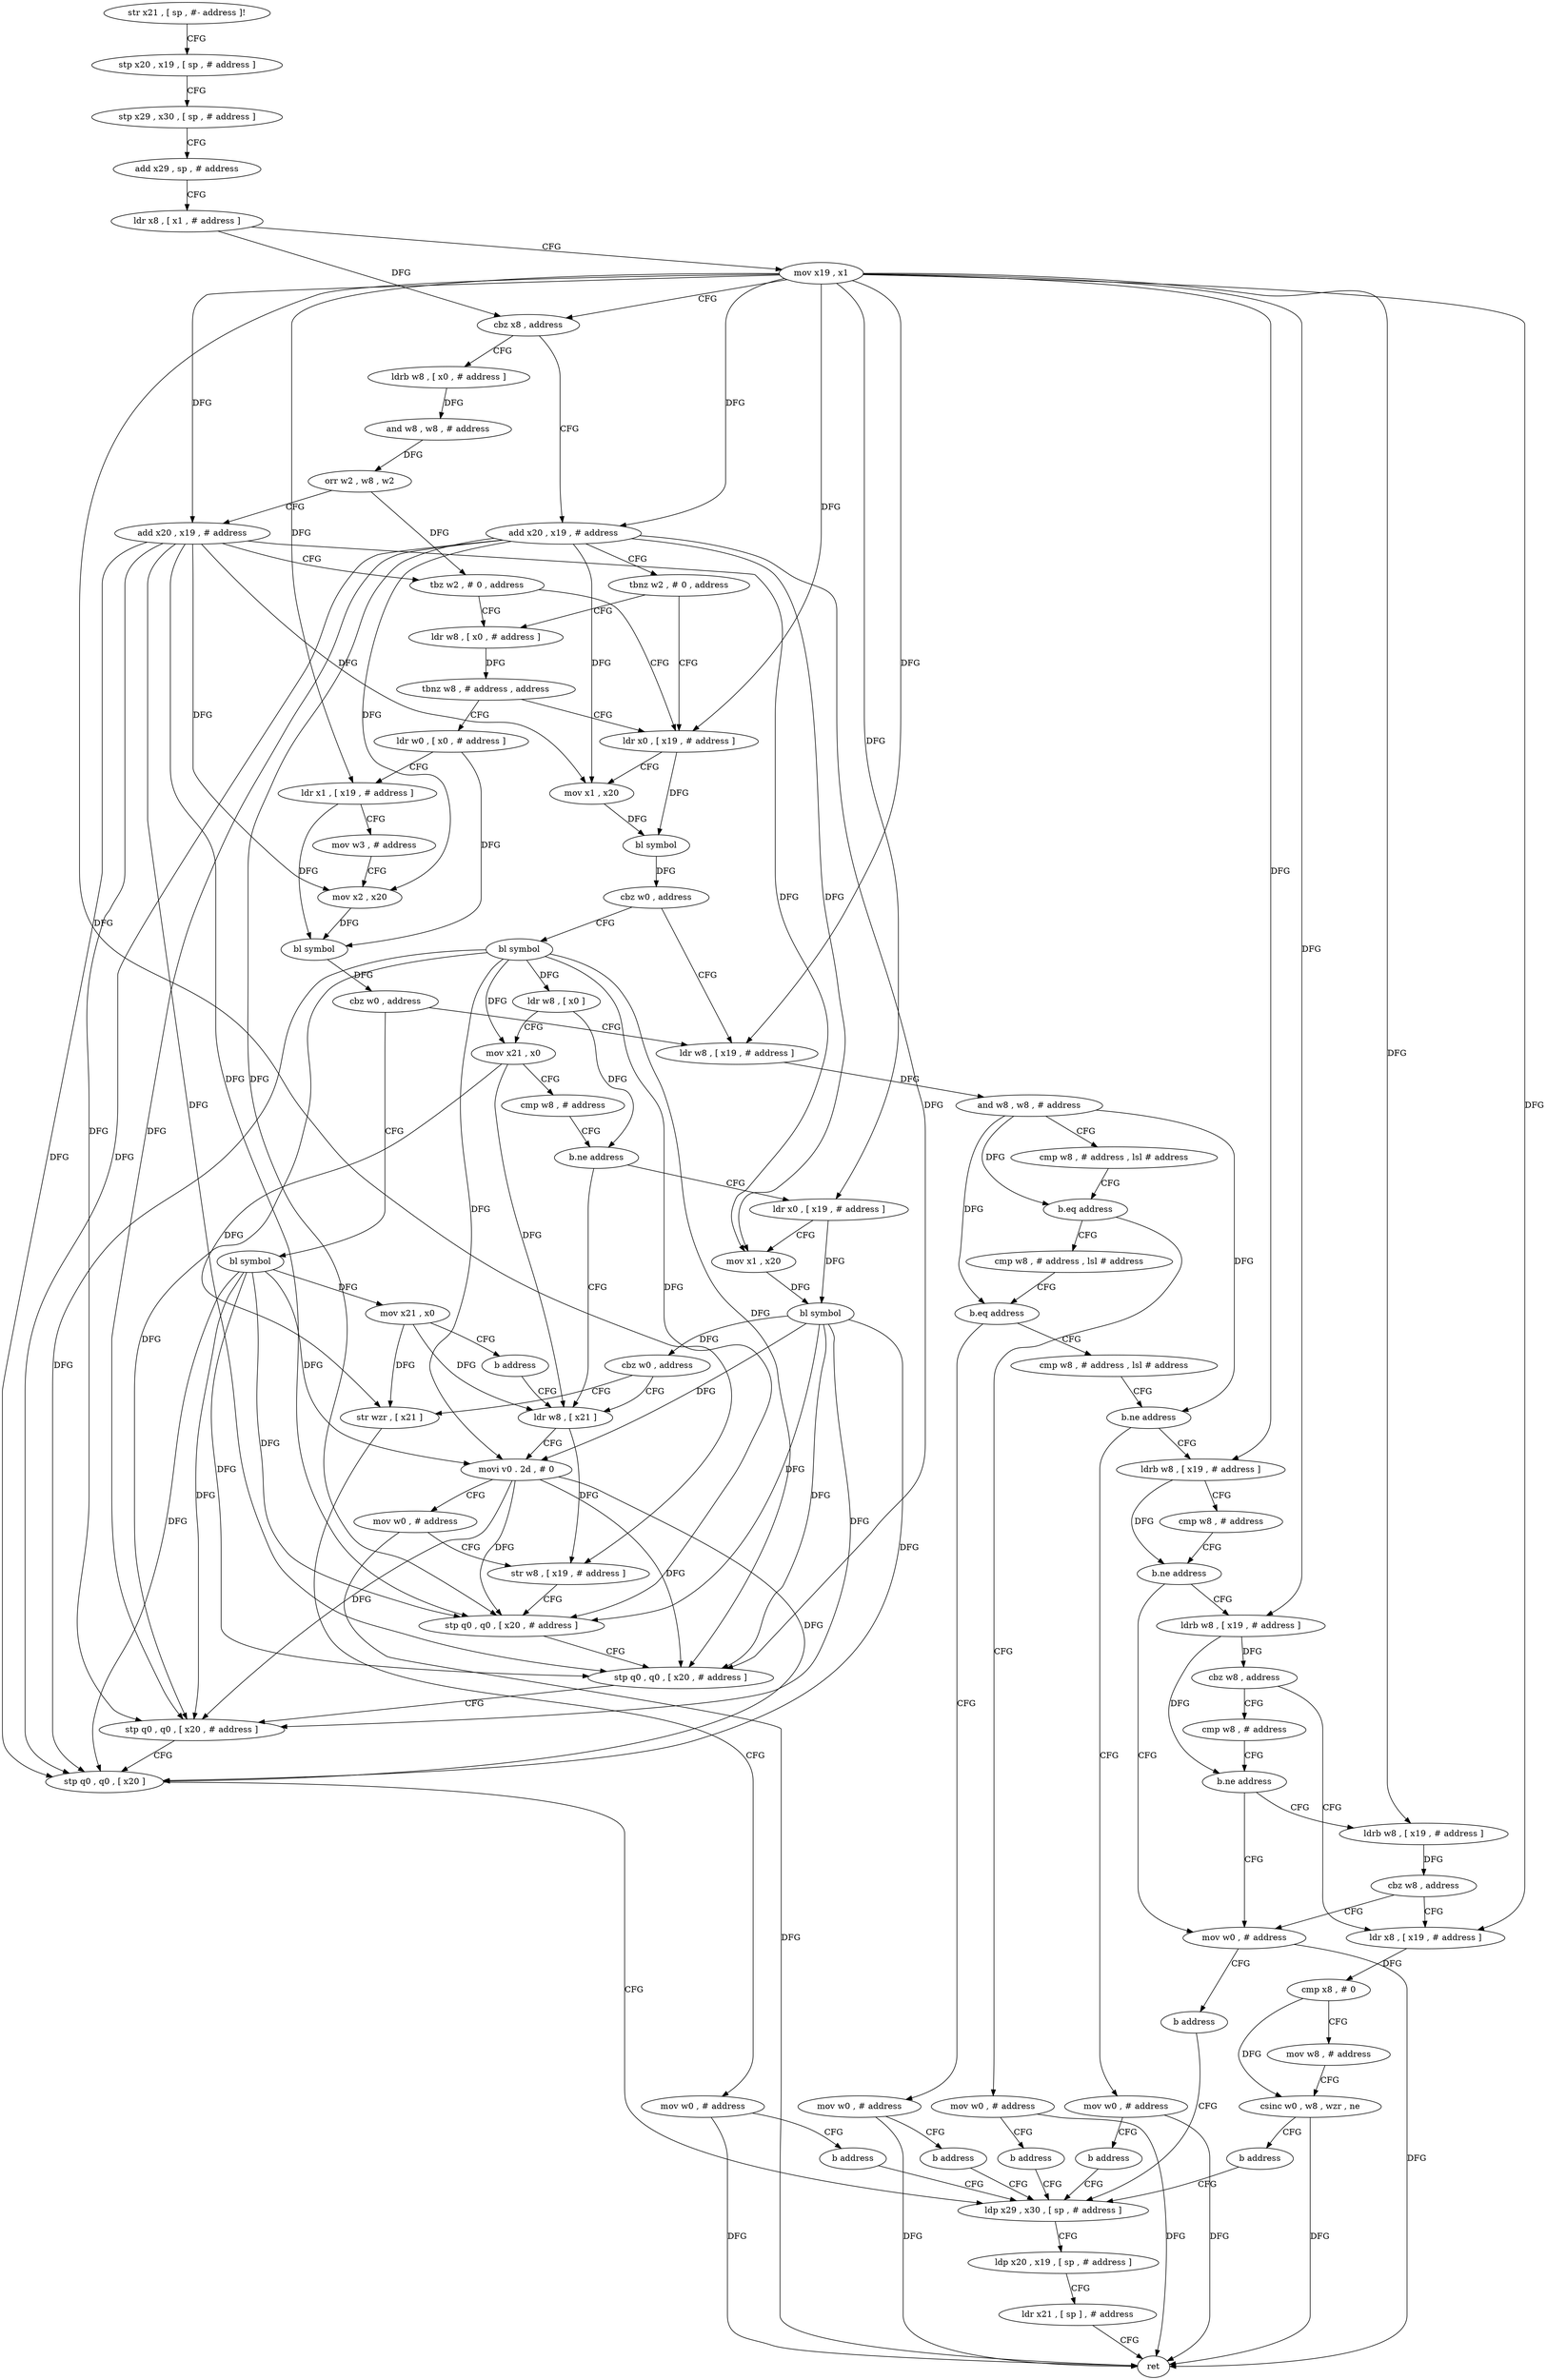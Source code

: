 digraph "func" {
"4270260" [label = "str x21 , [ sp , #- address ]!" ]
"4270264" [label = "stp x20 , x19 , [ sp , # address ]" ]
"4270268" [label = "stp x29 , x30 , [ sp , # address ]" ]
"4270272" [label = "add x29 , sp , # address" ]
"4270276" [label = "ldr x8 , [ x1 , # address ]" ]
"4270280" [label = "mov x19 , x1" ]
"4270284" [label = "cbz x8 , address" ]
"4270340" [label = "ldrb w8 , [ x0 , # address ]" ]
"4270288" [label = "add x20 , x19 , # address" ]
"4270344" [label = "and w8 , w8 , # address" ]
"4270348" [label = "orr w2 , w8 , w2" ]
"4270352" [label = "add x20 , x19 , # address" ]
"4270356" [label = "tbz w2 , # 0 , address" ]
"4270296" [label = "ldr w8 , [ x0 , # address ]" ]
"4270360" [label = "ldr x0 , [ x19 , # address ]" ]
"4270292" [label = "tbnz w2 , # 0 , address" ]
"4270300" [label = "tbnz w8 , # address , address" ]
"4270304" [label = "ldr w0 , [ x0 , # address ]" ]
"4270364" [label = "mov x1 , x20" ]
"4270368" [label = "bl symbol" ]
"4270372" [label = "cbz w0 , address" ]
"4270460" [label = "ldr w8 , [ x19 , # address ]" ]
"4270376" [label = "bl symbol" ]
"4270308" [label = "ldr x1 , [ x19 , # address ]" ]
"4270312" [label = "mov w3 , # address" ]
"4270316" [label = "mov x2 , x20" ]
"4270320" [label = "bl symbol" ]
"4270324" [label = "cbz w0 , address" ]
"4270328" [label = "bl symbol" ]
"4270464" [label = "and w8 , w8 , # address" ]
"4270468" [label = "cmp w8 , # address , lsl # address" ]
"4270472" [label = "b.eq address" ]
"4270536" [label = "mov w0 , # address" ]
"4270476" [label = "cmp w8 , # address , lsl # address" ]
"4270380" [label = "ldr w8 , [ x0 ]" ]
"4270384" [label = "mov x21 , x0" ]
"4270388" [label = "cmp w8 , # address" ]
"4270392" [label = "b.ne address" ]
"4270412" [label = "ldr w8 , [ x21 ]" ]
"4270396" [label = "ldr x0 , [ x19 , # address ]" ]
"4270332" [label = "mov x21 , x0" ]
"4270336" [label = "b address" ]
"4270540" [label = "b address" ]
"4270444" [label = "ldp x29 , x30 , [ sp , # address ]" ]
"4270480" [label = "b.eq address" ]
"4270544" [label = "mov w0 , # address" ]
"4270484" [label = "cmp w8 , # address , lsl # address" ]
"4270416" [label = "movi v0 . 2d , # 0" ]
"4270420" [label = "mov w0 , # address" ]
"4270424" [label = "str w8 , [ x19 , # address ]" ]
"4270428" [label = "stp q0 , q0 , [ x20 , # address ]" ]
"4270432" [label = "stp q0 , q0 , [ x20 , # address ]" ]
"4270436" [label = "stp q0 , q0 , [ x20 , # address ]" ]
"4270440" [label = "stp q0 , q0 , [ x20 ]" ]
"4270400" [label = "mov x1 , x20" ]
"4270404" [label = "bl symbol" ]
"4270408" [label = "cbz w0 , address" ]
"4270560" [label = "str wzr , [ x21 ]" ]
"4270448" [label = "ldp x20 , x19 , [ sp , # address ]" ]
"4270452" [label = "ldr x21 , [ sp ] , # address" ]
"4270456" [label = "ret" ]
"4270548" [label = "b address" ]
"4270488" [label = "b.ne address" ]
"4270552" [label = "mov w0 , # address" ]
"4270492" [label = "ldrb w8 , [ x19 , # address ]" ]
"4270564" [label = "mov w0 , # address" ]
"4270568" [label = "b address" ]
"4270556" [label = "b address" ]
"4270496" [label = "cmp w8 , # address" ]
"4270500" [label = "b.ne address" ]
"4270528" [label = "mov w0 , # address" ]
"4270504" [label = "ldrb w8 , [ x19 , # address ]" ]
"4270532" [label = "b address" ]
"4270508" [label = "cbz w8 , address" ]
"4270572" [label = "ldr x8 , [ x19 , # address ]" ]
"4270512" [label = "cmp w8 , # address" ]
"4270576" [label = "cmp x8 , # 0" ]
"4270580" [label = "mov w8 , # address" ]
"4270584" [label = "csinc w0 , w8 , wzr , ne" ]
"4270588" [label = "b address" ]
"4270516" [label = "b.ne address" ]
"4270520" [label = "ldrb w8 , [ x19 , # address ]" ]
"4270524" [label = "cbz w8 , address" ]
"4270260" -> "4270264" [ label = "CFG" ]
"4270264" -> "4270268" [ label = "CFG" ]
"4270268" -> "4270272" [ label = "CFG" ]
"4270272" -> "4270276" [ label = "CFG" ]
"4270276" -> "4270280" [ label = "CFG" ]
"4270276" -> "4270284" [ label = "DFG" ]
"4270280" -> "4270284" [ label = "CFG" ]
"4270280" -> "4270352" [ label = "DFG" ]
"4270280" -> "4270288" [ label = "DFG" ]
"4270280" -> "4270360" [ label = "DFG" ]
"4270280" -> "4270308" [ label = "DFG" ]
"4270280" -> "4270460" [ label = "DFG" ]
"4270280" -> "4270424" [ label = "DFG" ]
"4270280" -> "4270396" [ label = "DFG" ]
"4270280" -> "4270492" [ label = "DFG" ]
"4270280" -> "4270504" [ label = "DFG" ]
"4270280" -> "4270572" [ label = "DFG" ]
"4270280" -> "4270520" [ label = "DFG" ]
"4270284" -> "4270340" [ label = "CFG" ]
"4270284" -> "4270288" [ label = "CFG" ]
"4270340" -> "4270344" [ label = "DFG" ]
"4270288" -> "4270292" [ label = "CFG" ]
"4270288" -> "4270364" [ label = "DFG" ]
"4270288" -> "4270316" [ label = "DFG" ]
"4270288" -> "4270428" [ label = "DFG" ]
"4270288" -> "4270432" [ label = "DFG" ]
"4270288" -> "4270436" [ label = "DFG" ]
"4270288" -> "4270440" [ label = "DFG" ]
"4270288" -> "4270400" [ label = "DFG" ]
"4270344" -> "4270348" [ label = "DFG" ]
"4270348" -> "4270352" [ label = "CFG" ]
"4270348" -> "4270356" [ label = "DFG" ]
"4270352" -> "4270356" [ label = "CFG" ]
"4270352" -> "4270364" [ label = "DFG" ]
"4270352" -> "4270316" [ label = "DFG" ]
"4270352" -> "4270428" [ label = "DFG" ]
"4270352" -> "4270432" [ label = "DFG" ]
"4270352" -> "4270436" [ label = "DFG" ]
"4270352" -> "4270440" [ label = "DFG" ]
"4270352" -> "4270400" [ label = "DFG" ]
"4270356" -> "4270296" [ label = "CFG" ]
"4270356" -> "4270360" [ label = "CFG" ]
"4270296" -> "4270300" [ label = "DFG" ]
"4270360" -> "4270364" [ label = "CFG" ]
"4270360" -> "4270368" [ label = "DFG" ]
"4270292" -> "4270360" [ label = "CFG" ]
"4270292" -> "4270296" [ label = "CFG" ]
"4270300" -> "4270360" [ label = "CFG" ]
"4270300" -> "4270304" [ label = "CFG" ]
"4270304" -> "4270308" [ label = "CFG" ]
"4270304" -> "4270320" [ label = "DFG" ]
"4270364" -> "4270368" [ label = "DFG" ]
"4270368" -> "4270372" [ label = "DFG" ]
"4270372" -> "4270460" [ label = "CFG" ]
"4270372" -> "4270376" [ label = "CFG" ]
"4270460" -> "4270464" [ label = "DFG" ]
"4270376" -> "4270380" [ label = "DFG" ]
"4270376" -> "4270384" [ label = "DFG" ]
"4270376" -> "4270416" [ label = "DFG" ]
"4270376" -> "4270428" [ label = "DFG" ]
"4270376" -> "4270432" [ label = "DFG" ]
"4270376" -> "4270436" [ label = "DFG" ]
"4270376" -> "4270440" [ label = "DFG" ]
"4270308" -> "4270312" [ label = "CFG" ]
"4270308" -> "4270320" [ label = "DFG" ]
"4270312" -> "4270316" [ label = "CFG" ]
"4270316" -> "4270320" [ label = "DFG" ]
"4270320" -> "4270324" [ label = "DFG" ]
"4270324" -> "4270460" [ label = "CFG" ]
"4270324" -> "4270328" [ label = "CFG" ]
"4270328" -> "4270332" [ label = "DFG" ]
"4270328" -> "4270416" [ label = "DFG" ]
"4270328" -> "4270428" [ label = "DFG" ]
"4270328" -> "4270432" [ label = "DFG" ]
"4270328" -> "4270436" [ label = "DFG" ]
"4270328" -> "4270440" [ label = "DFG" ]
"4270464" -> "4270468" [ label = "CFG" ]
"4270464" -> "4270472" [ label = "DFG" ]
"4270464" -> "4270480" [ label = "DFG" ]
"4270464" -> "4270488" [ label = "DFG" ]
"4270468" -> "4270472" [ label = "CFG" ]
"4270472" -> "4270536" [ label = "CFG" ]
"4270472" -> "4270476" [ label = "CFG" ]
"4270536" -> "4270540" [ label = "CFG" ]
"4270536" -> "4270456" [ label = "DFG" ]
"4270476" -> "4270480" [ label = "CFG" ]
"4270380" -> "4270384" [ label = "CFG" ]
"4270380" -> "4270392" [ label = "DFG" ]
"4270384" -> "4270388" [ label = "CFG" ]
"4270384" -> "4270412" [ label = "DFG" ]
"4270384" -> "4270560" [ label = "DFG" ]
"4270388" -> "4270392" [ label = "CFG" ]
"4270392" -> "4270412" [ label = "CFG" ]
"4270392" -> "4270396" [ label = "CFG" ]
"4270412" -> "4270416" [ label = "CFG" ]
"4270412" -> "4270424" [ label = "DFG" ]
"4270396" -> "4270400" [ label = "CFG" ]
"4270396" -> "4270404" [ label = "DFG" ]
"4270332" -> "4270336" [ label = "CFG" ]
"4270332" -> "4270412" [ label = "DFG" ]
"4270332" -> "4270560" [ label = "DFG" ]
"4270336" -> "4270412" [ label = "CFG" ]
"4270540" -> "4270444" [ label = "CFG" ]
"4270444" -> "4270448" [ label = "CFG" ]
"4270480" -> "4270544" [ label = "CFG" ]
"4270480" -> "4270484" [ label = "CFG" ]
"4270544" -> "4270548" [ label = "CFG" ]
"4270544" -> "4270456" [ label = "DFG" ]
"4270484" -> "4270488" [ label = "CFG" ]
"4270416" -> "4270420" [ label = "CFG" ]
"4270416" -> "4270428" [ label = "DFG" ]
"4270416" -> "4270432" [ label = "DFG" ]
"4270416" -> "4270436" [ label = "DFG" ]
"4270416" -> "4270440" [ label = "DFG" ]
"4270420" -> "4270424" [ label = "CFG" ]
"4270420" -> "4270456" [ label = "DFG" ]
"4270424" -> "4270428" [ label = "CFG" ]
"4270428" -> "4270432" [ label = "CFG" ]
"4270432" -> "4270436" [ label = "CFG" ]
"4270436" -> "4270440" [ label = "CFG" ]
"4270440" -> "4270444" [ label = "CFG" ]
"4270400" -> "4270404" [ label = "DFG" ]
"4270404" -> "4270408" [ label = "DFG" ]
"4270404" -> "4270416" [ label = "DFG" ]
"4270404" -> "4270428" [ label = "DFG" ]
"4270404" -> "4270432" [ label = "DFG" ]
"4270404" -> "4270436" [ label = "DFG" ]
"4270404" -> "4270440" [ label = "DFG" ]
"4270408" -> "4270560" [ label = "CFG" ]
"4270408" -> "4270412" [ label = "CFG" ]
"4270560" -> "4270564" [ label = "CFG" ]
"4270448" -> "4270452" [ label = "CFG" ]
"4270452" -> "4270456" [ label = "CFG" ]
"4270548" -> "4270444" [ label = "CFG" ]
"4270488" -> "4270552" [ label = "CFG" ]
"4270488" -> "4270492" [ label = "CFG" ]
"4270552" -> "4270556" [ label = "CFG" ]
"4270552" -> "4270456" [ label = "DFG" ]
"4270492" -> "4270496" [ label = "CFG" ]
"4270492" -> "4270500" [ label = "DFG" ]
"4270564" -> "4270568" [ label = "CFG" ]
"4270564" -> "4270456" [ label = "DFG" ]
"4270568" -> "4270444" [ label = "CFG" ]
"4270556" -> "4270444" [ label = "CFG" ]
"4270496" -> "4270500" [ label = "CFG" ]
"4270500" -> "4270528" [ label = "CFG" ]
"4270500" -> "4270504" [ label = "CFG" ]
"4270528" -> "4270532" [ label = "CFG" ]
"4270528" -> "4270456" [ label = "DFG" ]
"4270504" -> "4270508" [ label = "DFG" ]
"4270504" -> "4270516" [ label = "DFG" ]
"4270532" -> "4270444" [ label = "CFG" ]
"4270508" -> "4270572" [ label = "CFG" ]
"4270508" -> "4270512" [ label = "CFG" ]
"4270572" -> "4270576" [ label = "DFG" ]
"4270512" -> "4270516" [ label = "CFG" ]
"4270576" -> "4270580" [ label = "CFG" ]
"4270576" -> "4270584" [ label = "DFG" ]
"4270580" -> "4270584" [ label = "CFG" ]
"4270584" -> "4270588" [ label = "CFG" ]
"4270584" -> "4270456" [ label = "DFG" ]
"4270588" -> "4270444" [ label = "CFG" ]
"4270516" -> "4270528" [ label = "CFG" ]
"4270516" -> "4270520" [ label = "CFG" ]
"4270520" -> "4270524" [ label = "DFG" ]
"4270524" -> "4270572" [ label = "CFG" ]
"4270524" -> "4270528" [ label = "CFG" ]
}

